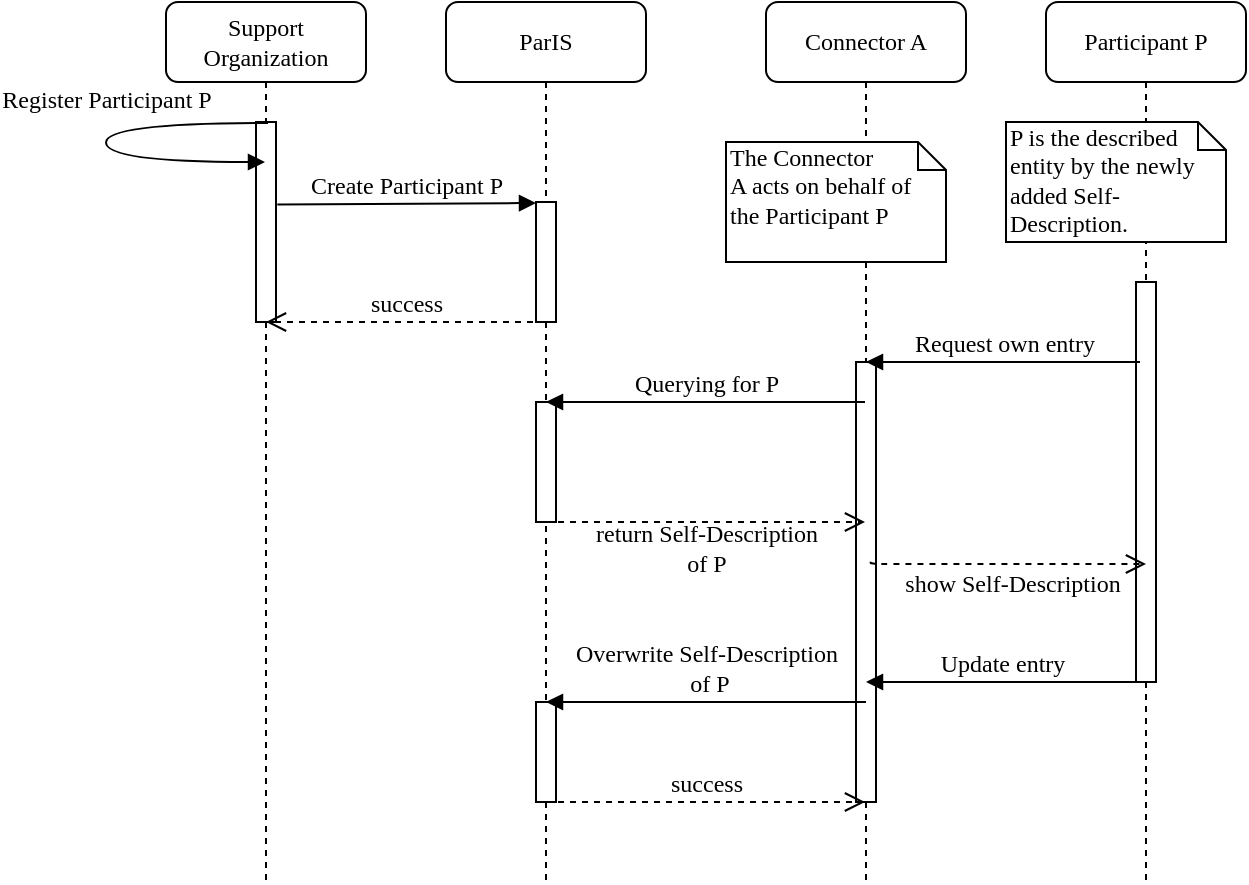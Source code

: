 <mxfile version="14.5.1" type="device" pages="2"><diagram name="Page-1" id="13e1069c-82ec-6db2-03f1-153e76fe0fe0"><mxGraphModel dx="853" dy="493" grid="1" gridSize="10" guides="1" tooltips="1" connect="1" arrows="1" fold="1" page="1" pageScale="1" pageWidth="1100" pageHeight="850" background="#ffffff" math="0" shadow="0"><root><mxCell id="0"/><mxCell id="1" parent="0"/><mxCell id="7baba1c4bc27f4b0-2" value="ParIS" style="shape=umlLifeline;perimeter=lifelinePerimeter;whiteSpace=wrap;html=1;container=1;collapsible=0;recursiveResize=0;outlineConnect=0;rounded=1;shadow=0;comic=0;labelBackgroundColor=none;strokeWidth=1;fontFamily=Verdana;fontSize=12;align=center;" parent="1" vertex="1"><mxGeometry x="240" y="80" width="100" height="440" as="geometry"/></mxCell><mxCell id="7baba1c4bc27f4b0-10" value="" style="html=1;points=[];perimeter=orthogonalPerimeter;rounded=0;shadow=0;comic=0;labelBackgroundColor=none;strokeWidth=1;fontFamily=Verdana;fontSize=12;align=center;" parent="7baba1c4bc27f4b0-2" vertex="1"><mxGeometry x="45" y="100" width="10" height="60" as="geometry"/></mxCell><mxCell id="Ag5nUzrHk7U9OXuHtzBv-3" value="" style="html=1;points=[];perimeter=orthogonalPerimeter;rounded=0;shadow=0;comic=0;labelBackgroundColor=none;strokeWidth=1;fontFamily=Verdana;fontSize=12;align=center;" vertex="1" parent="7baba1c4bc27f4b0-2"><mxGeometry x="45" y="200" width="10" height="60" as="geometry"/></mxCell><mxCell id="Ag5nUzrHk7U9OXuHtzBv-6" value="" style="html=1;points=[];perimeter=orthogonalPerimeter;rounded=0;shadow=0;comic=0;labelBackgroundColor=none;strokeWidth=1;fontFamily=Verdana;fontSize=12;align=center;" vertex="1" parent="7baba1c4bc27f4b0-2"><mxGeometry x="45" y="350" width="10" height="50" as="geometry"/></mxCell><mxCell id="7baba1c4bc27f4b0-3" value="Connector A" style="shape=umlLifeline;perimeter=lifelinePerimeter;whiteSpace=wrap;html=1;container=1;collapsible=0;recursiveResize=0;outlineConnect=0;rounded=1;shadow=0;comic=0;labelBackgroundColor=none;strokeWidth=1;fontFamily=Verdana;fontSize=12;align=center;" parent="1" vertex="1"><mxGeometry x="400" y="80" width="100" height="440" as="geometry"/></mxCell><mxCell id="7baba1c4bc27f4b0-13" value="" style="html=1;points=[];perimeter=orthogonalPerimeter;rounded=0;shadow=0;comic=0;labelBackgroundColor=none;strokeWidth=1;fontFamily=Verdana;fontSize=12;align=center;" parent="7baba1c4bc27f4b0-3" vertex="1"><mxGeometry x="45" y="180" width="10" height="220" as="geometry"/></mxCell><mxCell id="7baba1c4bc27f4b0-4" value="Participant P" style="shape=umlLifeline;perimeter=lifelinePerimeter;whiteSpace=wrap;html=1;container=1;collapsible=0;recursiveResize=0;outlineConnect=0;rounded=1;shadow=0;comic=0;labelBackgroundColor=none;strokeWidth=1;fontFamily=Verdana;fontSize=12;align=center;" parent="1" vertex="1"><mxGeometry x="540" y="80" width="100" height="440" as="geometry"/></mxCell><mxCell id="7baba1c4bc27f4b0-8" value="Support Organization" style="shape=umlLifeline;perimeter=lifelinePerimeter;whiteSpace=wrap;html=1;container=1;collapsible=0;recursiveResize=0;outlineConnect=0;rounded=1;shadow=0;comic=0;labelBackgroundColor=none;strokeWidth=1;fontFamily=Verdana;fontSize=12;align=center;" parent="1" vertex="1"><mxGeometry x="100" y="80" width="100" height="440" as="geometry"/></mxCell><mxCell id="7baba1c4bc27f4b0-9" value="" style="html=1;points=[];perimeter=orthogonalPerimeter;rounded=0;shadow=0;comic=0;labelBackgroundColor=none;strokeWidth=1;fontFamily=Verdana;fontSize=12;align=center;" parent="7baba1c4bc27f4b0-8" vertex="1"><mxGeometry x="45" y="60" width="10" height="100" as="geometry"/></mxCell><mxCell id="Ag5nUzrHk7U9OXuHtzBv-2" value="Register Participant P" style="html=1;verticalAlign=bottom;endArrow=block;labelBackgroundColor=none;fontFamily=Verdana;fontSize=12;elbow=vertical;edgeStyle=orthogonalEdgeStyle;curved=1;exitX=0.6;exitY=0.005;exitPerimeter=0;exitDx=0;exitDy=0;" edge="1" parent="7baba1c4bc27f4b0-8" source="7baba1c4bc27f4b0-9" target="7baba1c4bc27f4b0-8"><mxGeometry x="-0.073" y="-5" relative="1" as="geometry"><mxPoint x="510.66" y="279.91" as="sourcePoint"/><mxPoint x="505" y="319.0" as="targetPoint"/><Array as="points"><mxPoint x="-30" y="61"/><mxPoint x="-30" y="80"/></Array><mxPoint x="5" y="-5" as="offset"/></mxGeometry></mxCell><mxCell id="7baba1c4bc27f4b0-16" value="" style="html=1;points=[];perimeter=orthogonalPerimeter;rounded=0;shadow=0;comic=0;labelBackgroundColor=none;strokeWidth=1;fontFamily=Verdana;fontSize=12;align=center;" parent="1" vertex="1"><mxGeometry x="585" y="220" width="10" height="200" as="geometry"/></mxCell><mxCell id="7baba1c4bc27f4b0-20" value="Request own entry" style="html=1;verticalAlign=bottom;endArrow=block;labelBackgroundColor=none;fontFamily=Verdana;fontSize=12;edgeStyle=elbowEdgeStyle;elbow=vertical;" parent="1" target="7baba1c4bc27f4b0-3" edge="1"><mxGeometry relative="1" as="geometry"><mxPoint x="587" y="260" as="sourcePoint"/><Array as="points"><mxPoint x="560" y="260"/><mxPoint x="490" y="250"/><mxPoint x="490" y="250"/></Array></mxGeometry></mxCell><mxCell id="7baba1c4bc27f4b0-21" value="return Self-Description &lt;br&gt;of P" style="html=1;verticalAlign=bottom;endArrow=open;dashed=1;endSize=8;labelBackgroundColor=none;fontFamily=Verdana;fontSize=12;edgeStyle=elbowEdgeStyle;elbow=vertical;" parent="1" source="7baba1c4bc27f4b0-2" target="7baba1c4bc27f4b0-3" edge="1"><mxGeometry x="0.005" y="-30" relative="1" as="geometry"><mxPoint x="650" y="306" as="targetPoint"/><Array as="points"><mxPoint x="390" y="340"/><mxPoint x="400" y="240"/><mxPoint x="700" y="260"/></Array><mxPoint as="offset"/></mxGeometry></mxCell><mxCell id="7baba1c4bc27f4b0-11" value="Create Participant P" style="html=1;verticalAlign=bottom;endArrow=block;entryX=0;entryY=0;labelBackgroundColor=none;fontFamily=Verdana;fontSize=12;edgeStyle=elbowEdgeStyle;elbow=vertical;exitX=1.067;exitY=0.412;exitDx=0;exitDy=0;exitPerimeter=0;" parent="1" source="7baba1c4bc27f4b0-9" target="7baba1c4bc27f4b0-10" edge="1"><mxGeometry relative="1" as="geometry"><mxPoint x="220" y="190" as="sourcePoint"/></mxGeometry></mxCell><mxCell id="7baba1c4bc27f4b0-40" value="P is the described entity by the newly added Self-Description." style="shape=note;whiteSpace=wrap;html=1;size=14;verticalAlign=top;align=left;spacingTop=-6;rounded=0;shadow=0;comic=0;labelBackgroundColor=none;strokeWidth=1;fontFamily=Verdana;fontSize=12" parent="1" vertex="1"><mxGeometry x="520" y="140" width="110" height="60" as="geometry"/></mxCell><mxCell id="Ag5nUzrHk7U9OXuHtzBv-1" value="success" style="html=1;verticalAlign=bottom;endArrow=open;dashed=1;endSize=8;labelBackgroundColor=none;fontFamily=Verdana;fontSize=12;" edge="1" parent="1" source="7baba1c4bc27f4b0-2" target="7baba1c4bc27f4b0-8"><mxGeometry relative="1" as="geometry"><mxPoint x="605" y="498.5" as="targetPoint"/><mxPoint x="210" y="270" as="sourcePoint"/><Array as="points"><mxPoint x="260" y="240"/></Array></mxGeometry></mxCell><mxCell id="7baba1c4bc27f4b0-14" value="Querying for P" style="html=1;verticalAlign=bottom;endArrow=block;labelBackgroundColor=none;fontFamily=Verdana;fontSize=12;edgeStyle=elbowEdgeStyle;elbow=vertical;" parent="1" source="7baba1c4bc27f4b0-3" target="7baba1c4bc27f4b0-2" edge="1"><mxGeometry relative="1" as="geometry"><mxPoint x="370" y="200" as="sourcePoint"/><Array as="points"><mxPoint x="380" y="280"/></Array></mxGeometry></mxCell><mxCell id="Ag5nUzrHk7U9OXuHtzBv-4" value="show Self-Description" style="html=1;verticalAlign=bottom;endArrow=open;dashed=1;endSize=8;labelBackgroundColor=none;fontFamily=Verdana;fontSize=12;edgeStyle=elbowEdgeStyle;elbow=vertical;exitX=0.733;exitY=0.454;exitDx=0;exitDy=0;exitPerimeter=0;" edge="1" parent="1" source="7baba1c4bc27f4b0-13"><mxGeometry x="0.038" y="-19" relative="1" as="geometry"><mxPoint x="590" y="361" as="targetPoint"/><Array as="points"><mxPoint x="520" y="361"/><mxPoint x="710" y="270"/></Array><mxPoint x="460" y="350" as="sourcePoint"/><mxPoint as="offset"/></mxGeometry></mxCell><mxCell id="Ag5nUzrHk7U9OXuHtzBv-5" value="Update entry" style="html=1;verticalAlign=bottom;endArrow=block;labelBackgroundColor=none;fontFamily=Verdana;fontSize=12;edgeStyle=elbowEdgeStyle;elbow=vertical;" edge="1" parent="1"><mxGeometry relative="1" as="geometry"><mxPoint x="585" y="420" as="sourcePoint"/><mxPoint x="450" y="420" as="targetPoint"/><Array as="points"><mxPoint x="558" y="420"/><mxPoint x="488" y="410"/><mxPoint x="488" y="410"/></Array></mxGeometry></mxCell><mxCell id="Ag5nUzrHk7U9OXuHtzBv-7" value="Overwrite Self-Description&lt;br&gt;&amp;nbsp;of P" style="html=1;verticalAlign=bottom;endArrow=block;labelBackgroundColor=none;fontFamily=Verdana;fontSize=12;edgeStyle=elbowEdgeStyle;elbow=vertical;" edge="1" parent="1"><mxGeometry relative="1" as="geometry"><mxPoint x="450" y="430" as="sourcePoint"/><mxPoint x="290" y="430" as="targetPoint"/><Array as="points"><mxPoint x="380.5" y="430"/></Array></mxGeometry></mxCell><mxCell id="Ag5nUzrHk7U9OXuHtzBv-8" value="success" style="html=1;verticalAlign=bottom;endArrow=open;dashed=1;endSize=8;labelBackgroundColor=none;fontFamily=Verdana;fontSize=12;" edge="1" parent="1" source="7baba1c4bc27f4b0-2" target="7baba1c4bc27f4b0-3"><mxGeometry relative="1" as="geometry"><mxPoint x="159.5" y="250" as="targetPoint"/><mxPoint x="299.5" y="250" as="sourcePoint"/><Array as="points"><mxPoint x="340" y="480"/></Array></mxGeometry></mxCell><mxCell id="Ag5nUzrHk7U9OXuHtzBv-9" value="The Connector &lt;br&gt;A acts on behalf of the Participant P" style="shape=note;whiteSpace=wrap;html=1;size=14;verticalAlign=top;align=left;spacingTop=-6;rounded=0;shadow=0;comic=0;labelBackgroundColor=none;strokeWidth=1;fontFamily=Verdana;fontSize=12" vertex="1" parent="1"><mxGeometry x="380" y="150" width="110" height="60" as="geometry"/></mxCell></root></mxGraphModel></diagram><diagram id="KZQ-kxpxbngL6z5BDof4" name="Seite-2"><mxGraphModel dx="1024" dy="592" grid="1" gridSize="10" guides="1" tooltips="1" connect="1" arrows="1" fold="1" page="1" pageScale="1" pageWidth="827" pageHeight="1169" math="0" shadow="0"><root><mxCell id="xpn8Cf_6X9oqRvZ7xmd--0"/><mxCell id="xpn8Cf_6X9oqRvZ7xmd--1" parent="xpn8Cf_6X9oqRvZ7xmd--0"/><mxCell id="xpn8Cf_6X9oqRvZ7xmd--2" value="ParIS" style="shape=umlLifeline;perimeter=lifelinePerimeter;whiteSpace=wrap;html=1;container=1;collapsible=0;recursiveResize=0;outlineConnect=0;rounded=1;shadow=0;comic=0;labelBackgroundColor=none;strokeWidth=1;fontFamily=Verdana;fontSize=12;align=center;" vertex="1" parent="xpn8Cf_6X9oqRvZ7xmd--1"><mxGeometry x="180" y="80" width="100" height="380" as="geometry"/></mxCell><mxCell id="xpn8Cf_6X9oqRvZ7xmd--3" value="" style="html=1;points=[];perimeter=orthogonalPerimeter;rounded=0;shadow=0;comic=0;labelBackgroundColor=none;strokeWidth=1;fontFamily=Verdana;fontSize=12;align=center;" vertex="1" parent="xpn8Cf_6X9oqRvZ7xmd--2"><mxGeometry x="45" y="100" width="10" height="60" as="geometry"/></mxCell><mxCell id="xpn8Cf_6X9oqRvZ7xmd--5" value="" style="html=1;points=[];perimeter=orthogonalPerimeter;rounded=0;shadow=0;comic=0;labelBackgroundColor=none;strokeWidth=1;fontFamily=Verdana;fontSize=12;align=center;" vertex="1" parent="xpn8Cf_6X9oqRvZ7xmd--2"><mxGeometry x="45" y="250" width="10" height="70" as="geometry"/></mxCell><mxCell id="xpn8Cf_6X9oqRvZ7xmd--6" value="Connector B" style="shape=umlLifeline;perimeter=lifelinePerimeter;whiteSpace=wrap;html=1;container=1;collapsible=0;recursiveResize=0;outlineConnect=0;rounded=1;shadow=0;comic=0;labelBackgroundColor=none;strokeWidth=1;fontFamily=Verdana;fontSize=12;align=center;" vertex="1" parent="xpn8Cf_6X9oqRvZ7xmd--1"><mxGeometry x="520" y="80" width="100" height="380" as="geometry"/></mxCell><mxCell id="xpn8Cf_6X9oqRvZ7xmd--7" value="" style="html=1;points=[];perimeter=orthogonalPerimeter;rounded=0;shadow=0;comic=0;labelBackgroundColor=none;strokeWidth=1;fontFamily=Verdana;fontSize=12;align=center;" vertex="1" parent="xpn8Cf_6X9oqRvZ7xmd--6"><mxGeometry x="45" y="80" width="10" height="280" as="geometry"/></mxCell><mxCell id="xpn8Cf_6X9oqRvZ7xmd--8" value="Connector A" style="shape=umlLifeline;perimeter=lifelinePerimeter;whiteSpace=wrap;html=1;container=1;collapsible=0;recursiveResize=0;outlineConnect=0;rounded=1;shadow=0;comic=0;labelBackgroundColor=none;strokeWidth=1;fontFamily=Verdana;fontSize=12;align=center;" vertex="1" parent="xpn8Cf_6X9oqRvZ7xmd--1"><mxGeometry x="350" y="80" width="100" height="380" as="geometry"/></mxCell><mxCell id="xpn8Cf_6X9oqRvZ7xmd--10" value="" style="html=1;points=[];perimeter=orthogonalPerimeter;rounded=0;shadow=0;comic=0;labelBackgroundColor=none;strokeWidth=1;fontFamily=Verdana;fontSize=12;align=center;" vertex="1" parent="xpn8Cf_6X9oqRvZ7xmd--8"><mxGeometry x="45" y="110" width="10" height="60" as="geometry"/></mxCell><mxCell id="_cEYirn2S1ZCcQ0XWZsr-0" value="return Self-Description &lt;br&gt;of P" style="html=1;verticalAlign=bottom;endArrow=open;dashed=1;endSize=8;labelBackgroundColor=none;fontFamily=Verdana;fontSize=12;edgeStyle=elbowEdgeStyle;elbow=vertical;" edge="1" parent="xpn8Cf_6X9oqRvZ7xmd--1" source="xpn8Cf_6X9oqRvZ7xmd--8" target="xpn8Cf_6X9oqRvZ7xmd--6"><mxGeometry x="-0.053" y="-30" relative="1" as="geometry"><mxPoint x="449.5" y="340" as="targetPoint"/><Array as="points"><mxPoint x="460" y="250"/><mxPoint x="390" y="340"/><mxPoint x="400" y="240"/><mxPoint x="700" y="260"/></Array><mxPoint x="289.071" y="340" as="sourcePoint"/><mxPoint as="offset"/></mxGeometry></mxCell><mxCell id="_cEYirn2S1ZCcQ0XWZsr-1" value="Request Self-Description &lt;br&gt;of A" style="html=1;verticalAlign=bottom;endArrow=block;labelBackgroundColor=none;fontFamily=Verdana;fontSize=12;edgeStyle=elbowEdgeStyle;elbow=vertical;" edge="1" parent="xpn8Cf_6X9oqRvZ7xmd--1" target="xpn8Cf_6X9oqRvZ7xmd--8"><mxGeometry relative="1" as="geometry"><mxPoint x="570.43" y="190" as="sourcePoint"/><mxPoint x="410.001" y="190" as="targetPoint"/><Array as="points"><mxPoint x="500.93" y="190"/></Array></mxGeometry></mxCell><mxCell id="mekmrpmZdDQjvwfOOgr2-0" value="Discover Participant&lt;br&gt;&amp;nbsp;P's Identifier&amp;nbsp;" style="html=1;verticalAlign=bottom;endArrow=block;labelBackgroundColor=none;fontFamily=Verdana;fontSize=12;elbow=vertical;edgeStyle=orthogonalEdgeStyle;curved=1;" edge="1" parent="xpn8Cf_6X9oqRvZ7xmd--1" source="xpn8Cf_6X9oqRvZ7xmd--6" target="xpn8Cf_6X9oqRvZ7xmd--6"><mxGeometry x="-0.249" relative="1" as="geometry"><mxPoint x="151.7" y="144.96" as="sourcePoint"/><mxPoint x="149.5" y="160.0" as="targetPoint"/><Array as="points"><mxPoint x="670" y="270"/><mxPoint x="670" y="310"/></Array><mxPoint x="1" as="offset"/></mxGeometry></mxCell><mxCell id="mekmrpmZdDQjvwfOOgr2-1" value="Request Self-Description of P" style="html=1;verticalAlign=bottom;endArrow=block;labelBackgroundColor=none;fontFamily=Verdana;fontSize=12;edgeStyle=elbowEdgeStyle;elbow=vertical;" edge="1" parent="xpn8Cf_6X9oqRvZ7xmd--1" target="xpn8Cf_6X9oqRvZ7xmd--2"><mxGeometry relative="1" as="geometry"><mxPoint x="570.93" y="330" as="sourcePoint"/><mxPoint x="400" y="330" as="targetPoint"/><Array as="points"><mxPoint x="501.43" y="330"/></Array></mxGeometry></mxCell><mxCell id="mekmrpmZdDQjvwfOOgr2-2" value="return Self-Description of P" style="html=1;verticalAlign=bottom;endArrow=open;dashed=1;endSize=8;labelBackgroundColor=none;fontFamily=Verdana;fontSize=12;edgeStyle=elbowEdgeStyle;elbow=vertical;" edge="1" parent="xpn8Cf_6X9oqRvZ7xmd--1" source="xpn8Cf_6X9oqRvZ7xmd--2" target="xpn8Cf_6X9oqRvZ7xmd--6"><mxGeometry x="-0.108" relative="1" as="geometry"><mxPoint x="499" y="400" as="targetPoint"/><Array as="points"><mxPoint x="389.5" y="400"/><mxPoint x="319.5" y="490"/><mxPoint x="329.5" y="390"/><mxPoint x="629.5" y="410"/></Array><mxPoint x="329" y="400" as="sourcePoint"/><mxPoint as="offset"/></mxGeometry></mxCell></root></mxGraphModel></diagram></mxfile>